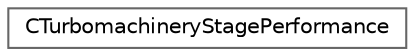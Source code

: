 digraph "Graphical Class Hierarchy"
{
 // LATEX_PDF_SIZE
  bgcolor="transparent";
  edge [fontname=Helvetica,fontsize=10,labelfontname=Helvetica,labelfontsize=10];
  node [fontname=Helvetica,fontsize=10,shape=box,height=0.2,width=0.4];
  rankdir="LR";
  Node0 [id="Node000000",label="CTurbomachineryStagePerformance",height=0.2,width=0.4,color="grey40", fillcolor="white", style="filled",URL="$classCTurbomachineryStagePerformance.html",tooltip="Class for computng full stage performance."];
}
